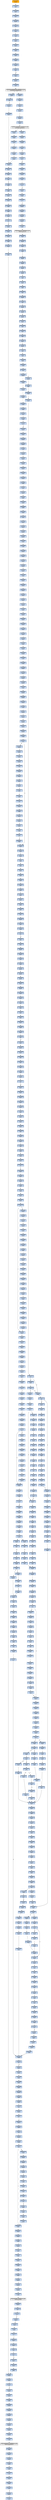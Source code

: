 strict digraph G {
	graph [bgcolor=transparent,
		name=G
	];
	node [color=lightsteelblue,
		fillcolor=lightsteelblue,
		shape=rectangle,
		style=filled
	];
	"0x004266e3"	[label="0x004266e3
movl"];
	"0x004266ea"	[label="0x004266ea
pushl"];
	"0x004266e3" -> "0x004266ea"	[color="#000000"];
	"0x004269d9"	[label="0x004269d9
orl"];
	"0x004269db"	[label="0x004269db
movl"];
	"0x004269d9" -> "0x004269db"	[color="#000000"];
	"0x00426eab"	[label="0x00426eab
movb"];
	"0x00426ead"	[label="0x00426ead
incl"];
	"0x00426eab" -> "0x00426ead"	[color="#000000"];
	"0x00426ebc"	[label="0x00426ebc
andl"];
	"0x00426ec1"	[label="0x00426ec1
addl"];
	"0x00426ebc" -> "0x00426ec1"	[color="#000000"];
	"0x004267c2"	[label="0x004267c2
movl"];
	"0x004267c4"	[label="0x004267c4
movl"];
	"0x004267c2" -> "0x004267c4"	[color="#000000"];
	"0x00426831"	[label="0x00426831
ret"];
	"0x00426af1"	[label="0x00426af1
movl"];
	"0x00426831" -> "0x00426af1"	[color="#000000"];
	"0x004268c4"	[label="0x004268c4
movl"];
	"0x004268c7"	[label="0x004268c7
addl"];
	"0x004268c4" -> "0x004268c7"	[color="#000000"];
	"0x00426986"	[label="0x00426986
xorl"];
	"0x00426988"	[label="0x00426988
movb"];
	"0x00426986" -> "0x00426988"	[color="#000000"];
	"0x004268b7"	[label="0x004268b7
ja"];
	"0x004268bd"	[label="0x004268bd
movl"];
	"0x004268b7" -> "0x004268bd"	[color="#000000",
		label=F];
	"0x00426e46"	[label="0x00426e46
movl"];
	"0x00426e49"	[label="0x00426e49
movl"];
	"0x00426e46" -> "0x00426e49"	[color="#000000"];
	"0x00426f55"	[label="0x00426f55
jb"];
	"0x00426f57"	[label="0x00426f57
movl"];
	"0x00426f55" -> "0x00426f57"	[color="#000000",
		label=F];
	"0x00426918"	[label="0x00426918
repz"];
	"0x0042691a"	[label="0x0042691a
movl"];
	"0x00426918" -> "0x0042691a"	[color="#000000"];
	GETMODULEHANDLEA_KERNEL32_DLL	[color=lightgrey,
		fillcolor=lightgrey,
		label="GETMODULEHANDLEA_KERNEL32_DLL
GETMODULEHANDLEA"];
	"0x00426287"	[label="0x00426287
testl"];
	GETMODULEHANDLEA_KERNEL32_DLL -> "0x00426287"	[color="#000000"];
	"0x00426042"	[label="0x00426042
movl"];
	GETMODULEHANDLEA_KERNEL32_DLL -> "0x00426042"	[color="#000000"];
	"0x00426e95"	[label="0x00426e95
addl"];
	"0x00426e97"	[label="0x00426e97
leal"];
	"0x00426e95" -> "0x00426e97"	[color="#000000"];
	"0x00426155"	[label="0x00426155
jmp"];
	"0x0042615f"	[label="0x0042615f
movl"];
	"0x00426155" -> "0x0042615f"	[color="#000000"];
	"0x00426b76"	[label="0x00426b76
call"];
	"0x004267a4"	[label="0x004267a4
pushl"];
	"0x00426b76" -> "0x004267a4"	[color="#000000"];
	"0x004267db"	[label="0x004267db
movl"];
	"0x004267de"	[label="0x004267de
movl"];
	"0x004267db" -> "0x004267de"	[color="#000000"];
	"0x00426e5f"	[label="0x00426e5f
movl"];
	"0x00426e62"	[label="0x00426e62
movl"];
	"0x00426e5f" -> "0x00426e62"	[color="#000000"];
	"0x00426cbb"	[label="0x00426cbb
cmpb"];
	"0x00426cc3"	[label="0x00426cc3
jne"];
	"0x00426cbb" -> "0x00426cc3"	[color="#000000"];
	"0x00426f47"	[label="0x00426f47
movl"];
	"0x00426f49"	[label="0x00426f49
subl"];
	"0x00426f47" -> "0x00426f49"	[color="#000000"];
	"0x004268c1"	[label="0x004268c1
movl"];
	"0x004268c1" -> "0x004268c4"	[color="#000000"];
	VIRTUALPROTECT_KERNEL32_DLL	[color=lightgrey,
		fillcolor=lightgrey,
		label="VIRTUALPROTECT_KERNEL32_DLL
VIRTUALPROTECT"];
	"0x004263ff"	[label="0x004263ff
popl"];
	VIRTUALPROTECT_KERNEL32_DLL -> "0x004263ff"	[color="#000000"];
	"0x00426ce5"	[label="0x00426ce5
popl"];
	"0x00426ce6"	[label="0x00426ce6
popl"];
	"0x00426ce5" -> "0x00426ce6"	[color="#000000"];
	"0x004269fb"	[label="0x004269fb
shrl"];
	"0x004269fd"	[label="0x004269fd
movl"];
	"0x004269fb" -> "0x004269fd"	[color="#000000"];
	"0x00426862"	[label="0x00426862
jbe"];
	"0x00426864"	[label="0x00426864
xorl"];
	"0x00426862" -> "0x00426864"	[color="#000000",
		label=F];
	"0x0042600b"	[label="0x0042600b
incl"];
	"0x0042600c"	[label="0x0042600c
pushl"];
	"0x0042600b" -> "0x0042600c"	[color="#000000"];
	"0x00426014"	[label="0x00426014
popl"];
	"0x00426015"	[label="0x00426015
movl"];
	"0x00426014" -> "0x00426015"	[color="#000000"];
	"0x004262ee"	[label="0x004262ee
testl"];
	"0x004262f0"	[label="0x004262f0
popl"];
	"0x004262ee" -> "0x004262f0"	[color="#000000"];
	"0x00426e5a"	[label="0x00426e5a
movl"];
	"0x00426e5c"	[label="0x00426e5c
cmpl"];
	"0x00426e5a" -> "0x00426e5c"	[color="#000000"];
	"0x00426994"	[label="0x00426994
movl"];
	"0x00426996"	[label="0x00426996
movl"];
	"0x00426994" -> "0x00426996"	[color="#000000"];
	"0x00426416"	[label="0x00426416
jne"];
	"0x00426420"	[label="0x00426420
pushl"];
	"0x00426416" -> "0x00426420"	[color="#000000",
		label=T];
	"0x004261c0"	[label="0x004261c0
movl"];
	"0x004261c6"	[label="0x004261c6
subl"];
	"0x004261c0" -> "0x004261c6"	[color="#000000"];
	"0x00426ba8"	[label="0x00426ba8
leal"];
	"0x00426bac"	[label="0x00426bac
pushl"];
	"0x00426ba8" -> "0x00426bac"	[color="#000000"];
	"0x004267eb"	[label="0x004267eb
movl"];
	"0x004267ee"	[label="0x004267ee
movl"];
	"0x004267eb" -> "0x004267ee"	[color="#000000"];
	"0x00426a38"	[label="0x00426a38
cmpl"];
	"0x00426a3b"	[label="0x00426a3b
jae"];
	"0x00426a38" -> "0x00426a3b"	[color="#000000"];
	"0x004266dc"	[label="0x004266dc
movl"];
	"0x004266dc" -> "0x004266e3"	[color="#000000"];
	"0x004267e0"	[label="0x004267e0
movl"];
	"0x004267de" -> "0x004267e0"	[color="#000000"];
	VIRTUALFREE_KERNEL32_DLL	[color=lightgrey,
		fillcolor=lightgrey,
		label="VIRTUALFREE_KERNEL32_DLL
VIRTUALFREE"];
	"0x004261a8"	[label="0x004261a8
movl"];
	VIRTUALFREE_KERNEL32_DLL -> "0x004261a8"	[color="#000000"];
	"0x00426ee4"	[label="0x00426ee4
movl"];
	"0x00426ee9"	[label="0x00426ee9
movl"];
	"0x00426ee4" -> "0x00426ee9"	[color="#000000"];
	"0x004269c3"	[label="0x004269c3
movb"];
	"0x004269c7"	[label="0x004269c7
movl"];
	"0x004269c3" -> "0x004269c7"	[color="#000000"];
	"0x00426251"	[label="0x00426251
je"];
	"0x00426264"	[label="0x00426264
movl"];
	"0x00426251" -> "0x00426264"	[color="#000000",
		label=T];
	"0x00426ab0"	[label="0x00426ab0
cmpl"];
	"0x00426ab3"	[label="0x00426ab3
jb"];
	"0x00426ab0" -> "0x00426ab3"	[color="#000000"];
	"0x00426d32"	[label="0x00426d32
jae"];
	"0x00426d34"	[label="0x00426d34
movl"];
	"0x00426d32" -> "0x00426d34"	[color="#000000",
		label=F];
	"0x00426179"	[label="0x00426179
repz"];
	"0x0042617b"	[label="0x0042617b
popl"];
	"0x00426179" -> "0x0042617b"	[color="#000000"];
	"0x00426ed9"	[label="0x00426ed9
movl"];
	"0x00426ede"	[label="0x00426ede
subl"];
	"0x00426ed9" -> "0x00426ede"	[color="#000000"];
	"0x00426879"	[label="0x00426879
movl"];
	"0x0042687e"	[label="0x0042687e
movl"];
	"0x00426879" -> "0x0042687e"	[color="#000000"];
	"0x0042636e"	[label="0x0042636e
jmp"];
	"0x004262a2"	[label="0x004262a2
movl"];
	"0x0042636e" -> "0x004262a2"	[color="#000000"];
	"0x004268cf"	[label="0x004268cf
movl"];
	"0x004268d3"	[label="0x004268d3
jl"];
	"0x004268cf" -> "0x004268d3"	[color="#000000"];
	"0x0042689e"	[label="0x0042689e
leal"];
	"0x004268a1"	[label="0x004268a1
movl"];
	"0x0042689e" -> "0x004268a1"	[color="#000000"];
	"0x004261ba"	[label="0x004261ba
movl"];
	"0x004261ba" -> "0x004261c0"	[color="#000000"];
	"0x00426cf8"	[label="0x00426cf8
popl"];
	"0x00426cf9"	[label="0x00426cf9
subl"];
	"0x00426cf8" -> "0x00426cf9"	[color="#000000"];
	"0x00426189"	[label="0x00426189
call"];
	"0x00426189" -> VIRTUALFREE_KERNEL32_DLL	[color="#000000"];
	"0x00426ccd"	[label="0x00426ccd
movb"];
	"0x00426cd4"	[label="0x00426cd4
movl"];
	"0x00426ccd" -> "0x00426cd4"	[color="#000000"];
	"0x004261c8"	[label="0x004261c8
je"];
	"0x00426243"	[label="0x00426243
movl"];
	"0x004261c8" -> "0x00426243"	[color="#000000",
		label=T];
	"0x00426f86"	[label="0x00426f86
addl"];
	"0x00426f89"	[label="0x00426f89
ret"];
	"0x00426f86" -> "0x00426f89"	[color="#000000"];
	"0x00426929"	[label="0x00426929
incl"];
	"0x0042692a"	[label="0x0042692a
decl"];
	"0x00426929" -> "0x0042692a"	[color="#000000"];
	"0x004267e5"	[label="0x004267e5
jae"];
	"0x004267e7"	[label="0x004267e7
popl"];
	"0x004267e5" -> "0x004267e7"	[color="#000000",
		label=F];
	"0x00426b5a"	[label="0x00426b5a
call"];
	"0x00426b63"	[label="0x00426b63
subl"];
	"0x00426b5a" -> "0x00426b63"	[color="#000000"];
	"0x004267fb"	[label="0x004267fb
subl"];
	"0x004267fd"	[label="0x004267fd
andl"];
	"0x004267fb" -> "0x004267fd"	[color="#000000"];
	"0x00426960"	[label="0x00426960
xorl"];
	"0x00426962"	[label="0x00426962
testl"];
	"0x00426960" -> "0x00426962"	[color="#000000"];
	"0x0042682c"	[label="0x0042682c
addl"];
	"0x0042682c" -> "0x00426831"	[color="#000000"];
	"0x004267a8"	[label="0x004267a8
movl"];
	"0x004267ad"	[label="0x004267ad
pushl"];
	"0x004267a8" -> "0x004267ad"	[color="#000000"];
	"0x0042605f"	[label="0x0042605f
leal"];
	"0x00426062"	[label="0x00426062
jmp"];
	"0x0042605f" -> "0x00426062"	[color="#000000"];
	"0x00426e4c"	[label="0x00426e4c
movl"];
	"0x00426e50"	[label="0x00426e50
andl"];
	"0x00426e4c" -> "0x00426e50"	[color="#000000"];
	"0x00426e6a"	[label="0x00426e6a
movl"];
	"0x00426e6d"	[label="0x00426e6d
movl"];
	"0x00426e6a" -> "0x00426e6d"	[color="#000000"];
	"0x004268e9"	[label="0x004268e9
movl"];
	"0x004268eb"	[label="0x004268eb
andl"];
	"0x004268e9" -> "0x004268eb"	[color="#000000"];
	"0x00426d3a"	[label="0x00426d3a
incl"];
	"0x00426d3b"	[label="0x00426d3b
incl"];
	"0x00426d3a" -> "0x00426d3b"	[color="#000000"];
	"0x00426029"	[label="0x00426029
movl"];
	"0x0042602f"	[label="0x0042602f
jne"];
	"0x00426029" -> "0x0042602f"	[color="#000000"];
	"0x00426d36"	[label="0x00426d36
movb"];
	"0x00426d34" -> "0x00426d36"	[color="#000000"];
	"0x004262bb"	[label="0x004262bb
movl"];
	"0x004262be"	[label="0x004262be
addl"];
	"0x004262bb" -> "0x004262be"	[color="#000000"];
	"0x00426f61"	[label="0x00426f61
movl"];
	"0x00426f63"	[label="0x00426f63
jmp"];
	"0x00426f61" -> "0x00426f63"	[color="#000000"];
	"0x004267e3"	[label="0x004267e3
cmpl"];
	"0x004267e0" -> "0x004267e3"	[color="#000000"];
	"0x00426169"	[label="0x00426169
movl"];
	"0x0042616f"	[label="0x0042616f
sarl"];
	"0x00426169" -> "0x0042616f"	[color="#000000"];
	"0x00426f43"	[label="0x00426f43
movl"];
	"0x00426f45"	[label="0x00426f45
jae"];
	"0x00426f43" -> "0x00426f45"	[color="#000000"];
	"0x004269c0"	[label="0x004269c0
movb"];
	"0x004269c2"	[label="0x004269c2
incl"];
	"0x004269c0" -> "0x004269c2"	[color="#000000"];
	"0x00426172"	[label="0x00426172
repz"];
	"0x00426174"	[label="0x00426174
movl"];
	"0x00426172" -> "0x00426174"	[color="#000000"];
	"0x0042688c"	[label="0x0042688c
xorl"];
	"0x0042688e"	[label="0x0042688e
movl"];
	"0x0042688c" -> "0x0042688e"	[color="#000000"];
	"0x0042617c"	[label="0x0042617c
pushl"];
	"0x00426181"	[label="0x00426181
pushl"];
	"0x0042617c" -> "0x00426181"	[color="#000000"];
	"0x00426378"	[label="0x00426378
movl"];
	"0x0042637b"	[label="0x0042637b
addl"];
	"0x00426378" -> "0x0042637b"	[color="#000000"];
	"0x00426056"	[label="0x00426056
movb"];
	"0x00426058"	[label="0x00426058
scasb"];
	"0x00426056" -> "0x00426058"	[color="#000000"];
	"0x00426ce3"	[label="0x00426ce3
repz"];
	"0x00426ce3" -> "0x00426ce5"	[color="#000000"];
	"0x004268a9"	[label="0x004268a9
shll"];
	"0x004268ab"	[label="0x004268ab
addl"];
	"0x004268a9" -> "0x004268ab"	[color="#000000"];
	"0x004268ad"	[label="0x004268ad
cmpl"];
	"0x004268b3"	[label="0x004268b3
movl"];
	"0x004268ad" -> "0x004268b3"	[color="#000000"];
	"0x00426ee0"	[label="0x00426ee0
addl"];
	"0x00426ee2"	[label="0x00426ee2
shrl"];
	"0x00426ee0" -> "0x00426ee2"	[color="#000000"];
	"0x00426885"	[label="0x00426885
movl"];
	"0x00426888"	[label="0x00426888
movl"];
	"0x00426885" -> "0x00426888"	[color="#000000"];
	"0x00426939"	[label="0x00426939
movl"];
	"0x0042693d"	[label="0x0042693d
jge"];
	"0x00426939" -> "0x0042693d"	[color="#000000"];
	"0x00426a87"	[label="0x00426a87
movl"];
	"0x00426a89"	[label="0x00426a89
xorl"];
	"0x00426a87" -> "0x00426a89"	[color="#000000"];
	"0x0042617b" -> "0x0042617c"	[color="#000000"];
	"0x00426807"	[label="0x00426807
movl"];
	"0x0042680a"	[label="0x0042680a
popl"];
	"0x00426807" -> "0x0042680a"	[color="#000000"];
	"0x00426ac2"	[label="0x00426ac2
call"];
	"0x0042680f"	[label="0x0042680f
movl"];
	"0x00426ac2" -> "0x0042680f"	[color="#000000"];
	"0x004269de"	[label="0x004269de
addl"];
	"0x004269e1"	[label="0x004269e1
movl"];
	"0x004269de" -> "0x004269e1"	[color="#000000"];
	"0x004260e2"	[label="0x004260e2
movl"];
	"0x004260e8"	[label="0x004260e8
pushl"];
	"0x004260e2" -> "0x004260e8"	[color="#000000"];
	"0x00426a3d"	[label="0x00426a3d
movl"];
	"0x00426a42"	[label="0x00426a42
jmp"];
	"0x00426a3d" -> "0x00426a42"	[color="#000000"];
	"0x004268fa"	[label="0x004268fa
movl"];
	"0x004268fe"	[label="0x004268fe
movl"];
	"0x004268fa" -> "0x004268fe"	[color="#000000"];
	"0x00426ec4"	[label="0x00426ec4
orl"];
	"0x00426ec1" -> "0x00426ec4"	[color="#000000"];
	"0x00426804"	[label="0x00426804
addl"];
	"0x00426806"	[label="0x00426806
popl"];
	"0x00426804" -> "0x00426806"	[color="#000000"];
	"0x004269cc"	[label="0x004269cc
movl"];
	"0x004269d0"	[label="0x004269d0
shll"];
	"0x004269cc" -> "0x004269d0"	[color="#000000"];
	"0x00426877"	[label="0x00426877
jb"];
	"0x00426877" -> "0x00426879"	[color="#000000",
		label=F];
	"0x004268b3" -> "0x004268b7"	[color="#000000"];
	"0x00426875"	[label="0x00426875
movl"];
	"0x00426875" -> "0x00426877"	[color="#000000"];
	"0x00426b74"	[label="0x00426b74
movl"];
	"0x00426b74" -> "0x00426b76"	[color="#000000"];
	"0x00426851"	[label="0x00426851
xorl"];
	"0x00426853"	[label="0x00426853
repz"];
	"0x00426851" -> "0x00426853"	[color="#000000"];
	"0x004260fc"	[label="0x004260fc
call"];
	"0x004266c8"	[label="0x004266c8
movl"];
	"0x004260fc" -> "0x004266c8"	[color="#000000"];
	"0x00426400"	[label="0x00426400
movl"];
	"0x00426405"	[label="0x00426405
pushl"];
	"0x00426400" -> "0x00426405"	[color="#000000"];
	"0x00426f3d"	[label="0x00426f3d
incl"];
	"0x00426f3e"	[label="0x00426f3e
leal"];
	"0x00426f3d" -> "0x00426f3e"	[color="#000000"];
	"0x004269e9"	[label="0x004269e9
cmpl"];
	"0x004269ec"	[label="0x004269ec
jae"];
	"0x004269e9" -> "0x004269ec"	[color="#000000"];
	"0x00426e67"	[label="0x00426e67
movl"];
	"0x00426e67" -> "0x00426e6a"	[color="#000000"];
	"0x00426f41"	[label="0x00426f41
cmpl"];
	"0x00426f41" -> "0x00426f43"	[color="#000000"];
	"0x004268f4"	[label="0x004268f4
movb"];
	"0x004268f6"	[label="0x004268f6
movl"];
	"0x004268f4" -> "0x004268f6"	[color="#000000"];
	"0x004266ec"	[label="0x004266ec
leal"];
	"0x004266f0"	[label="0x004266f0
call"];
	"0x004266ec" -> "0x004266f0"	[color="#000000"];
	"0x00426943"	[label="0x00426943
cmpl"];
	"0x00426949"	[label="0x00426949
je"];
	"0x00426943" -> "0x00426949"	[color="#000000"];
	"0x0042605b"	[label="0x0042605b
cmpb"];
	"0x0042605d"	[label="0x0042605d
jne"];
	"0x0042605b" -> "0x0042605d"	[color="#000000"];
	"0x00426269"	[label="0x00426269
movl"];
	"0x0042626f"	[label="0x0042626f
addl"];
	"0x00426269" -> "0x0042626f"	[color="#000000"];
	"0x00426a6f"	[label="0x00426a6f
shrl"];
	"0x00426a71"	[label="0x00426a71
movl"];
	"0x00426a6f" -> "0x00426a71"	[color="#000000"];
	"0x00426e31"	[label="0x00426e31
cmpl"];
	"0x00426e34"	[label="0x00426e34
jb"];
	"0x00426e31" -> "0x00426e34"	[color="#000000"];
	"0x00426af7"	[label="0x00426af7
popl"];
	"0x00426af1" -> "0x00426af7"	[color="#000000"];
	"0x0042683c"	[label="0x0042683c
pushl"];
	"0x0042683d"	[label="0x0042683d
movl"];
	"0x0042683c" -> "0x0042683d"	[color="#000000"];
	"0x004260a1"	[label="0x004260a1
leal"];
	"0x004260a7"	[label="0x004260a7
cmpl"];
	"0x004260a1" -> "0x004260a7"	[color="#000000"];
	"0x00426b32"	[label="0x00426b32
movl"];
	"0x00426b37"	[label="0x00426b37
movl"];
	"0x00426b32" -> "0x00426b37"	[color="#000000"];
	"0x00426e9a"	[label="0x00426e9a
jmp"];
	"0x00426e97" -> "0x00426e9a"	[color="#000000"];
	"0x00426121"	[label="0x00426121
je"];
	"0x00426151"	[label="0x00426151
popl"];
	"0x00426121" -> "0x00426151"	[color="#000000",
		label=T];
	"0x00426095"	[label="0x00426095
je"];
	"0x00426095" -> "0x004260a1"	[color="#000000",
		label=T];
	"0x00426b24"	[label="0x00426b24
movl"];
	"0x00426b2a"	[label="0x00426b2a
movl"];
	"0x00426b24" -> "0x00426b2a"	[color="#000000"];
	"0x0042696d"	[label="0x0042696d
movb"];
	"0x00426970"	[label="0x00426970
testb"];
	"0x0042696d" -> "0x00426970"	[color="#000000"];
	"0x00426f05"	[label="0x00426f05
je"];
	"0x00426f37"	[label="0x00426f37
movl"];
	"0x00426f05" -> "0x00426f37"	[color="#000000",
		label=T];
	"0x00426f07"	[label="0x00426f07
movl"];
	"0x00426f05" -> "0x00426f07"	[color="#000000",
		label=F];
	"0x00426a2a"	[label="0x00426a2a
jmp"];
	"0x00426a58"	[label="0x00426a58
movl"];
	"0x00426a2a" -> "0x00426a58"	[color="#000000"];
	"0x00426b4f"	[label="0x00426b4f
movl"];
	"0x00426b55"	[label="0x00426b55
repz"];
	"0x00426b4f" -> "0x00426b55"	[color="#000000"];
	"0x00426ec8"	[label="0x00426ec8
cmpl"];
	"0x00426ecb"	[label="0x00426ecb
movl"];
	"0x00426ec8" -> "0x00426ecb"	[color="#000000"];
	"0x0042604d"	[label="0x0042604d
pushl"];
	"0x0042604e"	[label="0x0042604e
pushl"];
	"0x0042604d" -> "0x0042604e"	[color="#000000"];
	"0x00426cc5"	[label="0x00426cc5
incl"];
	"0x00426cc6"	[label="0x00426cc6
cmpl"];
	"0x00426cc5" -> "0x00426cc6"	[color="#000000"];
	"0x0042685c"	[label="0x0042685c
cmpl"];
	"0x0042685e"	[label="0x0042685e
movl"];
	"0x0042685c" -> "0x0042685e"	[color="#000000"];
	"0x0042684b"	[label="0x0042684b
xorl"];
	"0x0042684d"	[label="0x0042684d
leal"];
	"0x0042684b" -> "0x0042684d"	[color="#000000"];
	"0x004268dc"	[label="0x004268dc
movl"];
	"0x004268e0"	[label="0x004268e0
movl"];
	"0x004268dc" -> "0x004268e0"	[color="#000000"];
	"0x004268a5"	[label="0x004268a5
movl"];
	"0x004268a5" -> "0x004268a9"	[color="#000000"];
	"0x0042637e"	[label="0x0042637e
movl"];
	"0x0042637b" -> "0x0042637e"	[color="#000000"];
	"0x004262b3"	[label="0x004262b3
addl"];
	"0x004262b9"	[label="0x004262b9
movl"];
	"0x004262b3" -> "0x004262b9"	[color="#000000"];
	"0x00426154"	[label="0x00426154
popl"];
	"0x00426154" -> "0x00426155"	[color="#000000"];
	"0x00426882"	[label="0x00426882
movl"];
	"0x00426882" -> "0x00426885"	[color="#000000"];
	"0x00426ba2"	[label="0x00426ba2
leal"];
	"0x00426ba2" -> "0x00426ba8"	[color="#000000"];
	"0x00426840"	[label="0x00426840
movl"];
	"0x00426845"	[label="0x00426845
movl"];
	"0x00426840" -> "0x00426845"	[color="#000000"];
	"0x00426b12"	[label="0x00426b12
movl"];
	"0x00426b14"	[label="0x00426b14
movl"];
	"0x00426b12" -> "0x00426b14"	[color="#000000"];
	"0x004269d3"	[label="0x004269d3
andl"];
	"0x004269d3" -> "0x004269d9"	[color="#000000"];
	"0x00426a6c"	[label="0x00426a6c
subl"];
	"0x00426a6e"	[label="0x00426a6e
popl"];
	"0x00426a6c" -> "0x00426a6e"	[color="#000000"];
	"0x00426964"	[label="0x00426964
jbe"];
	"0x00426966"	[label="0x00426966
movl"];
	"0x00426964" -> "0x00426966"	[color="#000000",
		label=F];
	"0x00426a14"	[label="0x00426a14
xorl"];
	"0x00426a16"	[label="0x00426a16
movb"];
	"0x00426a14" -> "0x00426a16"	[color="#000000"];
	"0x00426974"	[label="0x00426974
movl"];
	"0x0042697a"	[label="0x0042697a
andl"];
	"0x00426974" -> "0x0042697a"	[color="#000000"];
	"0x004268e6"	[label="0x004268e6
shrl"];
	"0x004268e6" -> "0x004268e9"	[color="#000000"];
	"0x00426ea2"	[label="0x00426ea2
movl"];
	"0x00426ea5"	[label="0x00426ea5
movl"];
	"0x00426ea2" -> "0x00426ea5"	[color="#000000"];
	"0x00426eee"	[label="0x00426eee
andl"];
	"0x00426ef3"	[label="0x00426ef3
shrl"];
	"0x00426eee" -> "0x00426ef3"	[color="#000000"];
	"0x00426a75"	[label="0x00426a75
addl"];
	"0x00426a77"	[label="0x00426a77
movl"];
	"0x00426a75" -> "0x00426a77"	[color="#000000"];
	"0x004267ae"	[label="0x004267ae
cmpl"];
	"0x004267b1"	[label="0x004267b1
jb"];
	"0x004267ae" -> "0x004267b1"	[color="#000000"];
	"0x004269be"	[label="0x004269be
movl"];
	"0x004269be" -> "0x004269c0"	[color="#000000"];
	"0x004268a1" -> "0x004268a5"	[color="#000000"];
	"0x0042600a"	[label="0x0042600a
popl"];
	"0x0042600a" -> "0x0042600b"	[color="#000000"];
	"0x00426a9b"	[label="0x00426a9b
movb"];
	"0x00426aa2"	[label="0x00426aa2
popl"];
	"0x00426a9b" -> "0x00426aa2"	[color="#000000"];
	"0x004266cc"	[label="0x004266cc
subl"];
	"0x004266d2"	[label="0x004266d2
leal"];
	"0x004266cc" -> "0x004266d2"	[color="#000000"];
	"0x00426f0d"	[label="0x00426f0d
movl"];
	"0x00426f14"	[label="0x00426f14
jmp"];
	"0x00426f0d" -> "0x00426f14"	[color="#000000"];
	"0x00426b43"	[label="0x00426b43
movl"];
	"0x00426b49"	[label="0x00426b49
movl"];
	"0x00426b43" -> "0x00426b49"	[color="#000000"];
	"0x00426384"	[label="0x00426384
jmp"];
	"0x00426271"	[label="0x00426271
movl"];
	"0x00426384" -> "0x00426271"	[color="#000000"];
	"0x0042605d" -> "0x0042605f"	[color="#000000",
		label=F];
	"0x004268f2"	[label="0x004268f2
addl"];
	"0x004268f2" -> "0x004268f4"	[color="#000000"];
	"0x00426cf2"	[label="0x00426cf2
call"];
	"0x00426cf2" -> "0x00426cf8"	[color="#000000"];
	"0x004269d0" -> "0x004269d3"	[color="#000000"];
	"0x00426a1d"	[label="0x00426a1d
cmpl"];
	"0x00426a20"	[label="0x00426a20
jae"];
	"0x00426a1d" -> "0x00426a20"	[color="#000000"];
	"0x0042639a"	[label="0x0042639a
pushl"];
	"0x0042639d"	[label="0x0042639d
pushl"];
	"0x0042639a" -> "0x0042639d"	[color="#000000"];
	"0x004269b2"	[label="0x004269b2
pushl"];
	"0x004269b3"	[label="0x004269b3
movl"];
	"0x004269b2" -> "0x004269b3"	[color="#000000"];
	"0x004269a3"	[label="0x004269a3
popl"];
	"0x004269a4"	[label="0x004269a4
movb"];
	"0x004269a3" -> "0x004269a4"	[color="#000000"];
	"0x00426b0d"	[label="0x00426b0d
movl"];
	"0x00426b0f"	[label="0x00426b0f
leal"];
	"0x00426b0d" -> "0x00426b0f"	[color="#000000"];
	"0x004260fb"	[label="0x004260fb
pushl"];
	"0x004260fb" -> "0x004260fc"	[color="#000000"];
	"0x00426b0f" -> "0x00426b12"	[color="#000000"];
	"0x00426289"	[label="0x00426289
jne"];
	"0x00426287" -> "0x00426289"	[color="#000000"];
	"0x0042689a"	[label="0x0042689a
movl"];
	"0x0042689a" -> "0x0042689e"	[color="#000000"];
	"0x00426935"	[label="0x00426935
movl"];
	"0x00426935" -> "0x00426939"	[color="#000000"];
	"0x00426b1e"	[label="0x00426b1e
movl"];
	"0x00426b1e" -> "0x00426b24"	[color="#000000"];
	"0x00426f39"	[label="0x00426f39
movl"];
	"0x00426f39" -> "0x00426f3d"	[color="#000000"];
	"0x00426b59"	[label="0x00426b59
stosb"];
	"0x00426b59" -> "0x00426b5a"	[color="#000000"];
	"0x004268f8"	[label="0x004268f8
movb"];
	"0x004268f8" -> "0x004268fa"	[color="#000000"];
	"0x004268d5"	[label="0x004268d5
movl"];
	"0x004268d8"	[label="0x004268d8
movl"];
	"0x004268d5" -> "0x004268d8"	[color="#000000"];
	"0x00426b6a"	[label="0x00426b6a
movl"];
	"0x00426b6c"	[label="0x00426b6c
pushl"];
	"0x00426b6a" -> "0x00426b6c"	[color="#000000"];
	"0x004269c9"	[label="0x004269c9
movl"];
	"0x004269c7" -> "0x004269c9"	[color="#000000"];
	"0x004260b7"	[label="0x004260b7
pushl"];
	"0x004260bc"	[label="0x004260bc
pushl"];
	"0x004260b7" -> "0x004260bc"	[color="#000000"];
	"0x00426e2e"	[label="0x00426e2e
leal"];
	"0x00426e2e" -> "0x00426e31"	[color="#000000"];
	"0x00426f3e" -> "0x00426f41"	[color="#000000"];
	"0x00426e5c" -> "0x00426e5f"	[color="#000000"];
	"0x004269e4"	[label="0x004269e4
movl"];
	"0x004269e1" -> "0x004269e4"	[color="#000000"];
	"0x00426e78"	[label="0x00426e78
movl"];
	"0x00426e7d"	[label="0x00426e7d
movl"];
	"0x00426e78" -> "0x00426e7d"	[color="#000000"];
	"0x00426ce7"	[label="0x00426ce7
popl"];
	"0x00426ce6" -> "0x00426ce7"	[color="#000000"];
	"0x004267e8"	[label="0x004267e8
movl"];
	"0x004267e7" -> "0x004267e8"	[color="#000000"];
	"0x00426f31"	[label="0x00426f31
movl"];
	"0x00426f31" -> "0x00426f37"	[color="#000000"];
	"0x0042698b"	[label="0x0042698b
movl"];
	"0x0042698f"	[label="0x0042698f
leal"];
	"0x0042698b" -> "0x0042698f"	[color="#000000"];
	"0x004267a7"	[label="0x004267a7
pushl"];
	"0x004267a7" -> "0x004267a8"	[color="#000000"];
	"0x004260f7"	[label="0x004260f7
pushl"];
	"0x004260fa"	[label="0x004260fa
pushl"];
	"0x004260f7" -> "0x004260fa"	[color="#000000"];
	"0x00426035"	[label="0x00426035
leal"];
	"0x0042602f" -> "0x00426035"	[color="#000000",
		label=F];
	"0x00426e1f"	[label="0x00426e1f
popl"];
	"0x00426e20"	[label="0x00426e20
testb"];
	"0x00426e1f" -> "0x00426e20"	[color="#000000"];
	"0x00426ca3"	[label="0x00426ca3
testb"];
	"0x00426ca5"	[label="0x00426ca5
jne"];
	"0x00426ca3" -> "0x00426ca5"	[color="#000000"];
	"0x00426a6e" -> "0x00426a6f"	[color="#000000"];
	"0x004262ac"	[label="0x004262ac
jne"];
	"0x004262b1"	[label="0x004262b1
addl"];
	"0x004262ac" -> "0x004262b1"	[color="#000000",
		label=T];
	"0x004269f4"	[label="0x004269f4
movl"];
	"0x004269f9"	[label="0x004269f9
subl"];
	"0x004269f4" -> "0x004269f9"	[color="#000000"];
	"0x00426bad"	[label="0x00426bad
movl"];
	"0x00426baf"	[label="0x00426baf
call"];
	"0x00426bad" -> "0x00426baf"	[color="#000000"];
	"0x004266eb"	[label="0x004266eb
pushl"];
	"0x004266ea" -> "0x004266eb"	[color="#000000"];
	"0x004267a5"	[label="0x004267a5
movl"];
	"0x004267a4" -> "0x004267a5"	[color="#000000"];
	"0x004261b0"	[label="0x004261b0
je"];
	"0x004261b0" -> "0x004261ba"	[color="#000000",
		label=T];
	"0x00426a5f"	[label="0x00426a5f
movl"];
	"0x00426a62"	[label="0x00426a62
movl"];
	"0x00426a5f" -> "0x00426a62"	[color="#000000"];
	"0x00426392"	[label="0x00426392
addl"];
	"0x00426394"	[label="0x00426394
pushl"];
	"0x00426392" -> "0x00426394"	[color="#000000"];
	"0x00426cff"	[label="0x00426cff
ret"];
	"0x00426cff" -> "0x00426a9b"	[color="#000000"];
	"0x00426e18"	[label="0x00426e18
movb"];
	"0x00426cff" -> "0x00426e18"	[color="#000000"];
	"0x00426b1b"	[label="0x00426b1b
movl"];
	"0x00426b14" -> "0x00426b1b"	[color="#000000"];
	"0x00426834"	[label="0x00426834
subl"];
	"0x0042683a"	[label="0x0042683a
pushl"];
	"0x00426834" -> "0x0042683a"	[color="#000000"];
	"0x00426a5a"	[label="0x00426a5a
movl"];
	"0x00426a5d"	[label="0x00426a5d
addl"];
	"0x00426a5a" -> "0x00426a5d"	[color="#000000"];
	"0x00426aa8"	[label="0x00426aa8
addl"];
	"0x00426aab"	[label="0x00426aab
shll"];
	"0x00426aa8" -> "0x00426aab"	[color="#000000"];
	"0x0042604a"	[label="0x0042604a
leal"];
	"0x0042604a" -> "0x0042604d"	[color="#000000"];
	"0x00426a96"	[label="0x00426a96
call"];
	"0x00426a96" -> "0x00426cf2"	[color="#000000"];
	"0x00426e76"	[label="0x00426e76
shrl"];
	"0x00426e76" -> "0x00426e78"	[color="#000000"];
	"0x004266c8" -> "0x004266cc"	[color="#000000"];
	"0x004269b8"	[label="0x004269b8
cmpl"];
	"0x004269bc"	[label="0x004269bc
jb"];
	"0x004269b8" -> "0x004269bc"	[color="#000000"];
	"0x0042640f"	[label="0x0042640f
movl"];
	"0x00426415"	[label="0x00426415
popa"];
	"0x0042640f" -> "0x00426415"	[color="#000000"];
	"0x00426f70"	[label="0x00426f70
cmpl"];
	"0x00426f63" -> "0x00426f70"	[color="#000000"];
	"0x00426f85"	[label="0x00426f85
popl"];
	"0x00426f85" -> "0x00426f86"	[color="#000000"];
	"0x0042683b"	[label="0x0042683b
pushl"];
	"0x0042683b" -> "0x0042683c"	[color="#000000"];
	"0x00426d42"	[label="0x00426d42
jmp"];
	"0x00426d42" -> "0x00426f70"	[color="#000000"];
	"0x004269bc" -> "0x004269be"	[color="#000000",
		label=F];
	"0x004269ee"	[label="0x004269ee
movl"];
	"0x004269bc" -> "0x004269ee"	[color="#000000",
		label=T];
	"0x00426153"	[label="0x00426153
popl"];
	"0x00426153" -> "0x00426154"	[color="#000000"];
	"0x00426f5b"	[label="0x00426f5b
addl"];
	"0x00426f57" -> "0x00426f5b"	[color="#000000"];
	"0x00426425"	[label="0x00426425
ret"];
	"0x00426420" -> "0x00426425"	[color="#000000"];
	"0x00426726"	[label="0x00426726
movl"];
	"0x00426729"	[label="0x00426729
addl"];
	"0x00426726" -> "0x00426729"	[color="#000000"];
	"0x004267f2"	[label="0x004267f2
subl"];
	"0x004267ee" -> "0x004267f2"	[color="#000000"];
	"0x00426b69"	[label="0x00426b69
pushl"];
	"0x00426b63" -> "0x00426b69"	[color="#000000"];
	"0x00426e3f"	[label="0x00426e3f
movb"];
	"0x00426e41"	[label="0x00426e41
incl"];
	"0x00426e3f" -> "0x00426e41"	[color="#000000"];
	"0x00426373"	[label="0x00426373
movl"];
	"0x00426375"	[label="0x00426375
movl"];
	"0x00426373" -> "0x00426375"	[color="#000000"];
	"0x00426292"	[label="0x00426292
movl"];
	"0x00426289" -> "0x00426292"	[color="#000000",
		label=T];
	"0x0042600d"	[label="0x0042600d
ret"];
	"0x0042600c" -> "0x0042600d"	[color="#000000"];
	"0x00426a65"	[label="0x00426a65
movl"];
	"0x00426a6a"	[label="0x00426a6a
subl"];
	"0x00426a65" -> "0x00426a6a"	[color="#000000"];
	"0x00426b57"	[label="0x00426b57
movl"];
	"0x00426b55" -> "0x00426b57"	[color="#000000"];
	"0x004263ff" -> "0x00426400"	[color="#000000"];
	"0x00426152"	[label="0x00426152
popl"];
	"0x00426151" -> "0x00426152"	[color="#000000"];
	"0x00426972"	[label="0x00426972
je"];
	"0x00426972" -> "0x00426974"	[color="#000000",
		label=F];
	"0x00426972" -> "0x00426996"	[color="#000000",
		label=T];
	"0x00426e72"	[label="0x00426e72
subl"];
	"0x00426e74"	[label="0x00426e74
addl"];
	"0x00426e72" -> "0x00426e74"	[color="#000000"];
	"0x00426cda"	[label="0x00426cda
leal"];
	"0x00426cde"	[label="0x00426cde
movl"];
	"0x00426cda" -> "0x00426cde"	[color="#000000"];
	"0x00426cf9" -> "0x00426cff"	[color="#000000"];
	"0x00426059"	[label="0x00426059
jne"];
	"0x00426059" -> "0x0042605b"	[color="#000000",
		label=F];
	"0x00426eec"	[label="0x00426eec
subl"];
	"0x00426eec" -> "0x00426eee"	[color="#000000"];
	"0x00426b98"	[label="0x00426b98
movb"];
	"0x00426b9c"	[label="0x00426b9c
incl"];
	"0x00426b98" -> "0x00426b9c"	[color="#000000"];
	"0x0042681d"	[label="0x0042681d
movl"];
	"0x00426823"	[label="0x00426823
leal"];
	"0x0042681d" -> "0x00426823"	[color="#000000"];
	"0x0042600e"	[label="0x0042600e
call"];
	"0x0042600e" -> "0x00426014"	[color="#000000"];
	"0x004269b0"	[label="0x004269b0
pushl"];
	"0x004269b1"	[label="0x004269b1
pushl"];
	"0x004269b0" -> "0x004269b1"	[color="#000000"];
	"0x0042671a"	[label="0x0042671a
jne"];
	"0x0042671a" -> "0x00426726"	[color="#000000",
		label=T];
	"0x00426ed3"	[label="0x00426ed3
movl"];
	"0x00426ed6"	[label="0x00426ed6
movl"];
	"0x00426ed3" -> "0x00426ed6"	[color="#000000"];
	"0x004267f4"	[label="0x004267f4
shrl"];
	"0x004267f6"	[label="0x004267f6
movl"];
	"0x004267f4" -> "0x004267f6"	[color="#000000"];
	"0x004266d6"	[label="0x004266d6
pushl"];
	"0x004266d2" -> "0x004266d6"	[color="#000000"];
	"0x004268d8" -> "0x004268dc"	[color="#000000"];
	"0x00426cb9"	[label="0x00426cb9
xorl"];
	"0x00426cb9" -> "0x00426cbb"	[color="#000000"];
	"0x00426b1b" -> "0x00426b1e"	[color="#000000"];
	"0x00426a00"	[label="0x00426a00
andl"];
	"0x004269fd" -> "0x00426a00"	[color="#000000"];
	"0x0042695a"	[label="0x0042695a
movl"];
	"0x0042695a" -> "0x00426960"	[color="#000000"];
	"0x00426058" -> "0x00426059"	[color="#000000"];
	"0x00426e36"	[label="0x00426e36
movl"];
	"0x00426e39"	[label="0x00426e39
movl"];
	"0x00426e36" -> "0x00426e39"	[color="#000000"];
	"0x00426eb5"	[label="0x00426eb5
movl"];
	"0x00426eb8"	[label="0x00426eb8
movl"];
	"0x00426eb5" -> "0x00426eb8"	[color="#000000"];
	"0x00426f51"	[label="0x00426f51
movl"];
	"0x00426f53"	[label="0x00426f53
cmpl"];
	"0x00426f51" -> "0x00426f53"	[color="#000000"];
	"0x00426ef7"	[label="0x00426ef7
cmpl"];
	"0x00426e9a" -> "0x00426ef7"	[color="#000000"];
	"0x00426e9c"	[label="0x00426e9c
cmpl"];
	"0x00426ea0"	[label="0x00426ea0
jb"];
	"0x00426e9c" -> "0x00426ea0"	[color="#000000"];
	"0x0042624f"	[label="0x0042624f
orl"];
	"0x0042624f" -> "0x00426251"	[color="#000000"];
	"0x00426e58"	[label="0x00426e58
orl"];
	"0x00426e58" -> "0x00426e5a"	[color="#000000"];
	"0x00426bc7"	[label="0x00426bc7
call"];
	"0x00426bc7" -> "0x004269b0"	[color="#000000"];
	"0x00426f53" -> "0x00426f55"	[color="#000000"];
	"0x004269c9" -> "0x004269cc"	[color="#000000"];
	"0x0042616f" -> "0x00426172"	[color="#000000"];
	"0x0042684d" -> "0x00426851"	[color="#000000"];
	"0x004262aa"	[label="0x004262aa
testl"];
	"0x004262aa" -> "0x004262ac"	[color="#000000"];
	"0x004266d7"	[label="0x004266d7
call"];
	"0x004266d6" -> "0x004266d7"	[color="#000000"];
	"0x004262c0"	[label="0x004262c0
addl"];
	"0x004262c6"	[label="0x004262c6
testl"];
	"0x004262c0" -> "0x004262c6"	[color="#000000"];
	"0x00426f1c"	[label="0x00426f1c
movl"];
	"0x00426f22"	[label="0x00426f22
leal"];
	"0x00426f1c" -> "0x00426f22"	[color="#000000"];
	"0x00426e6d" -> "0x00426e72"	[color="#000000"];
	"0x00426ce8"	[label="0x00426ce8
movb"];
	"0x00426cea"	[label="0x00426cea
popl"];
	"0x00426ce8" -> "0x00426cea"	[color="#000000"];
	"0x004269e6"	[label="0x004269e6
movl"];
	"0x004269e6" -> "0x004269e9"	[color="#000000"];
	"0x00426866"	[label="0x00426866
movb"];
	"0x00426864" -> "0x00426866"	[color="#000000"];
	"0x00426bc5"	[label="0x00426bc5
movl"];
	"0x00426bc5" -> "0x00426bc7"	[color="#000000"];
	"0x004260b2"	[label="0x004260b2
pushl"];
	"0x004260b2" -> "0x004260b7"	[color="#000000"];
	"0x00426e90"	[label="0x00426e90
call"];
	"0x00426e90" -> "0x004269b0"	[color="#000000"];
	"0x00426ef5"	[label="0x00426ef5
addl"];
	"0x00426ef5" -> "0x00426ef7"	[color="#000000"];
	"0x0042672f"	[label="0x0042672f
ret"];
	"0x00426101"	[label="0x00426101
movb"];
	"0x0042672f" -> "0x00426101"	[color="#000000"];
	"0x00426a8d"	[label="0x00426a8d
leal"];
	"0x00426a93"	[label="0x00426a93
movl"];
	"0x00426a8d" -> "0x00426a93"	[color="#000000"];
	"0x004267b9"	[label="0x004267b9
movl"];
	"0x004267bb"	[label="0x004267bb
movb"];
	"0x004267b9" -> "0x004267bb"	[color="#000000"];
	"0x00426718"	[label="0x00426718
testb"];
	"0x00426f89" -> "0x00426718"	[color="#000000"];
	"0x00426d3c"	[label="0x00426d3c
movl"];
	"0x00426d3e"	[label="0x00426d3e
movl"];
	"0x00426d3c" -> "0x00426d3e"	[color="#000000"];
	"0x00426103"	[label="0x00426103
cmpb"];
	"0x00426106"	[label="0x00426106
jne"];
	"0x00426103" -> "0x00426106"	[color="#000000"];
	"0x004268cc"	[label="0x004268cc
movl"];
	"0x004268cc" -> "0x004268cf"	[color="#000000"];
	"0x00426806" -> "0x00426807"	[color="#000000"];
	"0x00426e55"	[label="0x00426e55
addl"];
	"0x00426e55" -> "0x00426e58"	[color="#000000"];
	"0x00426117"	[label="0x00426117
movl"];
	"0x0042611d"	[label="0x0042611d
xorl"];
	"0x00426117" -> "0x0042611d"	[color="#000000"];
	"0x00426a58" -> "0x00426a5a"	[color="#000000"];
	"0x004268e0" -> "0x004268e6"	[color="#000000"];
	"0x00426048"	[label="0x00426048
movl"];
	"0x00426042" -> "0x00426048"	[color="#000000"];
	"0x00426375" -> "0x00426378"	[color="#000000"];
	"0x00426395"	[label="0x00426395
pushl"];
	"0x00426396"	[label="0x00426396
pushl"];
	"0x00426395" -> "0x00426396"	[color="#000000"];
	"0x00426a44"	[label="0x00426a44
cmpl"];
	"0x00426a47"	[label="0x00426a47
jae"];
	"0x00426a44" -> "0x00426a47"	[color="#000000"];
	"0x004267e3" -> "0x004267e5"	[color="#000000"];
	"0x0042603b"	[label="0x0042603b
pushl"];
	"0x0042603c"	[label="0x0042603c
call"];
	"0x0042603b" -> "0x0042603c"	[color="#000000"];
	"0x00426efc"	[label="0x00426efc
movl"];
	"0x00426f03"	[label="0x00426f03
testl"];
	"0x00426efc" -> "0x00426f03"	[color="#000000"];
	"0x00426108"	[label="0x00426108
incb"];
	"0x0042610e"	[label="0x0042610e
pushl"];
	"0x00426108" -> "0x0042610e"	[color="#000000"];
	"0x004267b3"	[label="0x004267b3
pushl"];
	"0x004267b4"	[label="0x004267b4
movl"];
	"0x004267b3" -> "0x004267b4"	[color="#000000"];
	"0x00426f83"	[label="0x00426f83
movb"];
	"0x00426f83" -> "0x00426f85"	[color="#000000"];
	"0x00426869"	[label="0x00426869
movl"];
	"0x00426866" -> "0x00426869"	[color="#000000"];
	"0x00426f6c"	[label="0x00426f6c
testb"];
	"0x00426f6e"	[label="0x00426f6e
je"];
	"0x00426f6c" -> "0x00426f6e"	[color="#000000"];
	"0x00426f25"	[label="0x00426f25
movl"];
	"0x00426f22" -> "0x00426f25"	[color="#000000"];
	"0x00426e2b"	[label="0x00426e2b
movl"];
	"0x00426e2b" -> "0x00426e2e"	[color="#000000"];
	"0x00426872"	[label="0x00426872
incl"];
	"0x00426873"	[label="0x00426873
cmpl"];
	"0x00426872" -> "0x00426873"	[color="#000000"];
	"0x0042639e"	[label="0x0042639e
call"];
	"0x0042639d" -> "0x0042639e"	[color="#000000"];
	"0x00426a49"	[label="0x00426a49
movl"];
	"0x00426a47" -> "0x00426a49"	[color="#000000",
		label=F];
	"0x00426e24"	[label="0x00426e24
je"];
	"0x00426e24" -> "0x00426e9c"	[color="#000000",
		label=T];
	"0x00426e26"	[label="0x00426e26
cmpl"];
	"0x00426e24" -> "0x00426e26"	[color="#000000",
		label=F];
	"0x00426e22"	[label="0x00426e22
movl"];
	"0x00426e20" -> "0x00426e22"	[color="#000000"];
	"0x00426af8"	[label="0x00426af8
popl"];
	"0x00426af7" -> "0x00426af8"	[color="#000000"];
	"0x004267d9"	[label="0x004267d9
addl"];
	"0x004267d9" -> "0x004267db"	[color="#000000"];
	"0x00426ea8"	[label="0x00426ea8
shll"];
	"0x00426ea5" -> "0x00426ea8"	[color="#000000"];
	"0x00426276"	[label="0x00426276
je"];
	"0x00426389"	[label="0x00426389
movl"];
	"0x00426276" -> "0x00426389"	[color="#000000",
		label=T];
	"0x00426a11"	[label="0x00426a11
shrl"];
	"0x00426a11" -> "0x00426a14"	[color="#000000"];
	"0x00426b57" -> "0x00426b59"	[color="#000000"];
	"0x0042640d"	[label="0x0042640d
orl"];
	"0x0042640d" -> "0x0042640f"	[color="#000000"];
	"0x00426a05"	[label="0x00426a05
cmpl"];
	"0x00426a00" -> "0x00426a05"	[color="#000000"];
	"0x00426e34" -> "0x00426e67"	[color="#000000",
		label=T];
	"0x00426e34" -> "0x00426e36"	[color="#000000",
		label=F];
	"0x00426a0f"	[label="0x00426a0f
movl"];
	"0x00426a0f" -> "0x00426a11"	[color="#000000"];
	"0x004260e9"	[label="0x004260e9
movl"];
	"0x004260e8" -> "0x004260e9"	[color="#000000"];
	"0x00426bc3"	[label="0x00426bc3
xorl"];
	"0x00426bc3" -> "0x00426bc5"	[color="#000000"];
	"0x00426a84"	[label="0x00426a84
pushl"];
	"0x00426a85"	[label="0x00426a85
pushl"];
	"0x00426a84" -> "0x00426a85"	[color="#000000"];
	"0x00426f5d"	[label="0x00426f5d
movl"];
	"0x00426f5d" -> "0x00426f61"	[color="#000000"];
	"0x00426926"	[label="0x00426926
addl"];
	"0x00426926" -> "0x00426929"	[color="#000000"];
	"0x00426af9"	[label="0x00426af9
addl"];
	"0x00426afe"	[label="0x00426afe
popl"];
	"0x00426af9" -> "0x00426afe"	[color="#000000"];
	"0x00426365"	[label="0x00426365
movl"];
	"0x00426367"	[label="0x00426367
addl"];
	"0x00426365" -> "0x00426367"	[color="#000000"];
	"0x00426813"	[label="0x00426813
movl"];
	"0x0042680f" -> "0x00426813"	[color="#000000"];
	"0x00426922"	[label="0x00426922
movl"];
	"0x00426922" -> "0x00426926"	[color="#000000"];
	"0x00426eae"	[label="0x00426eae
movb"];
	"0x00426eb2"	[label="0x00426eb2
movl"];
	"0x00426eae" -> "0x00426eb2"	[color="#000000"];
	"0x00426a5d" -> "0x00426a5f"	[color="#000000"];
	"0x00426111"	[label="0x00426111
pushl"];
	"0x00426112"	[label="0x00426112
movl"];
	"0x00426111" -> "0x00426112"	[color="#000000"];
	"0x0042638f"	[label="0x0042638f
movl"];
	"0x0042638f" -> "0x00426392"	[color="#000000"];
	"0x004267c7"	[label="0x004267c7
movl"];
	"0x004267cb"	[label="0x004267cb
shll"];
	"0x004267c7" -> "0x004267cb"	[color="#000000"];
	"0x00426a2c"	[label="0x00426a2c
cmpl"];
	"0x00426a20" -> "0x00426a2c"	[color="#000000",
		label=T];
	"0x00426a22"	[label="0x00426a22
cmpl"];
	"0x00426a20" -> "0x00426a22"	[color="#000000",
		label=F];
	"0x004262b1" -> "0x004262b3"	[color="#000000"];
	"0x00426a25"	[label="0x00426a25
sbbl"];
	"0x00426a27"	[label="0x00426a27
addl"];
	"0x00426a25" -> "0x00426a27"	[color="#000000"];
	"0x00426718" -> "0x0042671a"	[color="#000000"];
	"0x00426ce7" -> "0x00426ce8"	[color="#000000"];
	"0x004267ad" -> "0x004267ae"	[color="#000000"];
	"0x00426a86"	[label="0x00426a86
pushl"];
	"0x00426a86" -> "0x00426a87"	[color="#000000"];
	"0x00426ede" -> "0x00426ee0"	[color="#000000"];
	"0x0042637e" -> "0x00426384"	[color="#000000"];
	"0x00426b9d"	[label="0x00426b9d
cmpl"];
	"0x00426b9c" -> "0x00426b9d"	[color="#000000"];
	"0x00426176"	[label="0x00426176
andl"];
	"0x00426174" -> "0x00426176"	[color="#000000"];
	"0x004269a6"	[label="0x004269a6
popl"];
	"0x004269a7"	[label="0x004269a7
addl"];
	"0x004269a6" -> "0x004269a7"	[color="#000000"];
	"0x00426161"	[label="0x00426161
movl"];
	"0x0042615f" -> "0x00426161"	[color="#000000"];
	"0x00426a62" -> "0x00426a65"	[color="#000000"];
	"0x00426cd4" -> "0x00426cda"	[color="#000000"];
	"0x0042692b"	[label="0x0042692b
addl"];
	"0x0042692a" -> "0x0042692b"	[color="#000000"];
	"0x004269b5"	[label="0x004269b5
pushl"];
	"0x004269b3" -> "0x004269b5"	[color="#000000"];
	"0x004267d4"	[label="0x004267d4
orl"];
	"0x004267d6"	[label="0x004267d6
movl"];
	"0x004267d4" -> "0x004267d6"	[color="#000000"];
	"0x00426022"	[label="0x00426022
cmpl"];
	"0x00426022" -> "0x00426029"	[color="#000000"];
	"0x004260b0"	[label="0x004260b0
pushl"];
	"0x004260b0" -> "0x004260b2"	[color="#000000"];
	"0x0042683a" -> "0x0042683b"	[color="#000000"];
	"0x00426a27" -> "0x00426a2a"	[color="#000000"];
	"0x00426907"	[label="0x00426907
movw"];
	"0x0042690a"	[label="0x0042690a
shrl"];
	"0x00426907" -> "0x0042690a"	[color="#000000"];
	"0x00426ea0" -> "0x00426ea2"	[color="#000000",
		label=F];
	"0x00426ea0" -> "0x00426ed3"	[color="#000000",
		label=T];
	"0x004267a5" -> "0x004267a7"	[color="#000000"];
	"0x00426e3c"	[label="0x00426e3c
shll"];
	"0x00426e39" -> "0x00426e3c"	[color="#000000"];
	"0x00426aa3"	[label="0x00426aa3
movl"];
	"0x00426aa3" -> "0x00426aa8"	[color="#000000"];
	"0x0042601c"	[label="0x0042601c
subl"];
	"0x0042601c" -> "0x00426022"	[color="#000000"];
	"0x00426e82"	[label="0x00426e82
andl"];
	"0x00426e88"	[label="0x00426e88
shrl"];
	"0x00426e82" -> "0x00426e88"	[color="#000000"];
	"0x00426a95"	[label="0x00426a95
pushl"];
	"0x00426a93" -> "0x00426a95"	[color="#000000"];
	"0x00426002"	[label="0x00426002
call"];
	"0x00426002" -> "0x0042600a"	[color="#000000"];
	"0x00426b6d"	[label="0x00426b6d
pushl"];
	"0x00426b6e"	[label="0x00426b6e
leal"];
	"0x00426b6d" -> "0x00426b6e"	[color="#000000"];
	"0x0042626f" -> "0x00426271"	[color="#000000"];
	"0x004269b6"	[label="0x004269b6
movl"];
	"0x004269b5" -> "0x004269b6"	[color="#000000"];
	"0x004266d7" -> "0x00426a84"	[color="#000000"];
	"0x00426e80"	[label="0x00426e80
subl"];
	"0x00426e80" -> "0x00426e82"	[color="#000000"];
	"0x00426e7d" -> "0x00426e80"	[color="#000000"];
	"0x00426a4e"	[label="0x00426a4e
jmp"];
	"0x00426a49" -> "0x00426a4e"	[color="#000000"];
	"0x00426f81"	[label="0x00426f81
popl"];
	"0x00426f82"	[label="0x00426f82
popl"];
	"0x00426f81" -> "0x00426f82"	[color="#000000"];
	"0x00426f37" -> "0x00426f39"	[color="#000000"];
	"0x00426ec6"	[label="0x00426ec6
movl"];
	"0x00426ec6" -> "0x00426ec8"	[color="#000000"];
	"0x00426a7d"	[label="0x00426a7d
popl"];
	"0x00426a77" -> "0x00426a7d"	[color="#000000"];
	"0x00426802"	[label="0x00426802
shrl"];
	"0x004267fd" -> "0x00426802"	[color="#000000"];
	"0x00426931"	[label="0x00426931
movl"];
	"0x00426931" -> "0x00426935"	[color="#000000"];
	"0x004260f1"	[label="0x004260f1
pushl"];
	"0x004260f1" -> "0x004260f7"	[color="#000000"];
	"0x00426008"	[label="0x00426008
jmp"];
	"0x00426008" -> "0x0042600e"	[color="#000000"];
	"0x0042697f"	[label="0x0042697f
movl"];
	"0x0042697a" -> "0x0042697f"	[color="#000000"];
	"0x00426e42"	[label="0x00426e42
movb"];
	"0x00426e42" -> "0x00426e46"	[color="#000000"];
	"0x00426f5b" -> "0x00426f5d"	[color="#000000"];
	"0x004262a8"	[label="0x004262a8
movl"];
	"0x004262a8" -> "0x004262aa"	[color="#000000"];
	"0x00426183"	[label="0x00426183
pushl"];
	"0x00426183" -> "0x00426189"	[color="#000000"];
	"0x004268ab" -> "0x004268ad"	[color="#000000"];
	"0x00426101" -> "0x00426103"	[color="#000000"];
	"0x004269ec" -> "0x004269ee"	[color="#000000",
		label=F];
	"0x00426ece"	[label="0x00426ece
movl"];
	"0x00426ed1"	[label="0x00426ed1
jae"];
	"0x00426ece" -> "0x00426ed1"	[color="#000000"];
	"0x0042692e"	[label="0x0042692e
cmpl"];
	"0x0042692e" -> "0x00426931"	[color="#000000"];
	"0x0042686d"	[label="0x0042686d
leal"];
	"0x00426871"	[label="0x00426871
incl"];
	"0x0042686d" -> "0x00426871"	[color="#000000"];
	"0x004268d3" -> "0x004268d5"	[color="#000000",
		label=F];
	"0x004268d3" -> "0x00426922"	[color="#000000",
		label=T];
	"0x0042640c"	[label="0x0042640c
popl"];
	"0x0042640c" -> "0x0042640d"	[color="#000000"];
	"0x00426ec4" -> "0x00426ec6"	[color="#000000"];
	"0x004267bd"	[label="0x004267bd
incl"];
	"0x004267bb" -> "0x004267bd"	[color="#000000"];
	"0x00426729" -> "0x0042672f"	[color="#000000"];
	"0x00426aff"	[label="0x00426aff
ret"];
	"0x00426afe" -> "0x00426aff"	[color="#000000"];
	"0x00426904"	[label="0x00426904
shll"];
	"0x00426904" -> "0x00426907"	[color="#000000"];
	"0x00426aaf"	[label="0x00426aaf
incl"];
	"0x00426aaf" -> "0x00426ab0"	[color="#000000"];
	"0x00426ead" -> "0x00426eae"	[color="#000000"];
	"0x00426a19"	[label="0x00426a19
movl"];
	"0x00426a16" -> "0x00426a19"	[color="#000000"];
	"0x004269f9" -> "0x004269fb"	[color="#000000"];
	"0x0042604f"	[label="0x0042604f
call"];
	GETPROCADDRESS_KERNEL32_DLL	[color=lightgrey,
		fillcolor=lightgrey,
		label="GETPROCADDRESS_KERNEL32_DLL
GETPROCADDRESS"];
	"0x0042604f" -> GETPROCADDRESS_KERNEL32_DLL	[color="#000000"];
	"0x004260be"	[label="0x004260be
call"];
	"0x004260bc" -> "0x004260be"	[color="#000000"];
	"0x0042610f"	[label="0x0042610f
pushl"];
	"0x0042610e" -> "0x0042610f"	[color="#000000"];
	"0x00426389" -> "0x0042638f"	[color="#000000"];
	"0x00426f7e"	[label="0x00426f7e
movl"];
	"0x00426f80"	[label="0x00426f80
popl"];
	"0x00426f7e" -> "0x00426f80"	[color="#000000"];
	"0x00426bb4"	[label="0x00426bb4
testb"];
	"0x00426bb6"	[label="0x00426bb6
jne"];
	"0x00426bb4" -> "0x00426bb6"	[color="#000000"];
	"0x00426114"	[label="0x00426114
subl"];
	"0x00426112" -> "0x00426114"	[color="#000000"];
	"0x00426983"	[label="0x00426983
movl"];
	"0x0042697f" -> "0x00426983"	[color="#000000"];
	"0x004267f2" -> "0x004267f4"	[color="#000000"];
	"0x00426b3d"	[label="0x00426b3d
movl"];
	"0x00426b3d" -> "0x00426b43"	[color="#000000"];
	"0x00426e18" -> "0x00426e1f"	[color="#000000"];
	"0x00426f80" -> "0x00426f81"	[color="#000000"];
	"0x00426d38"	[label="0x00426d38
movl"];
	"0x00426d38" -> "0x00426d3a"	[color="#000000"];
	"0x0042685e" -> "0x00426862"	[color="#000000"];
	"0x00426993"	[label="0x00426993
incl"];
	"0x0042698f" -> "0x00426993"	[color="#000000"];
	"0x00426983" -> "0x00426986"	[color="#000000"];
	"0x0042611f"	[label="0x0042611f
orl"];
	"0x0042611d" -> "0x0042611f"	[color="#000000"];
	"0x00426ceb"	[label="0x00426ceb
addl"];
	"0x00426cea" -> "0x00426ceb"	[color="#000000"];
	"0x004267b4" -> "0x004267b9"	[color="#000000"];
	"0x00426b6c" -> "0x00426b6d"	[color="#000000"];
	"0x004262f1"	[label="0x004262f1
jne"];
	"0x004262f1" -> "0x00426365"	[color="#000000",
		label=T];
	"0x004267f6" -> "0x004267fb"	[color="#000000"];
	"0x0042699f"	[label="0x0042699f
jb"];
	"0x004269a1"	[label="0x004269a1
popl"];
	"0x0042699f" -> "0x004269a1"	[color="#000000",
		label=F];
	"0x00426b0c"	[label="0x00426b0c
pushl"];
	"0x00426b0c" -> "0x00426b0d"	[color="#000000"];
	"0x00426406"	[label="0x00426406
addl"];
	"0x00426405" -> "0x00426406"	[color="#000000"];
	"0x00426a09"	[label="0x00426a09
movl"];
	"0x00426a09" -> "0x00426a0f"	[color="#000000"];
	"0x00426a07"	[label="0x00426a07
jae"];
	"0x00426a07" -> "0x00426a1d"	[color="#000000",
		label=T];
	"0x00426a07" -> "0x00426a09"	[color="#000000",
		label=F];
	"0x0042680b"	[label="0x0042680b
popl"];
	"0x0042680c"	[label="0x0042680c
ret"];
	"0x0042680b" -> "0x0042680c"	[color="#000000"];
	"0x004261ae"	[label="0x004261ae
orl"];
	"0x004261ae" -> "0x004261b0"	[color="#000000"];
	"0x0042693d" -> "0x00426943"	[color="#000000",
		label=F];
	"0x00426181" -> "0x00426183"	[color="#000000"];
	"0x00426e65"	[label="0x00426e65
jae"];
	"0x00426e65" -> "0x00426e67"	[color="#000000",
		label=F];
	"0x004262a2" -> "0x004262a8"	[color="#000000"];
	"0x0042683f"	[label="0x0042683f
pushl"];
	"0x0042683f" -> "0x00426840"	[color="#000000"];
	"0x004269db" -> "0x004269de"	[color="#000000"];
	"0x00426cc3" -> "0x00426ccd"	[color="#000000",
		label=T];
	"0x00426cc3" -> "0x00426cc5"	[color="#000000",
		label=F];
	"0x00426415" -> "0x00426416"	[color="#000000"];
	"0x00426a2f"	[label="0x00426a2f
jae"];
	"0x00426a2c" -> "0x00426a2f"	[color="#000000"];
	"0x0042601a"	[label="0x0042601a
addl"];
	"0x0042601a" -> "0x0042601c"	[color="#000000"];
	"0x00426a8b"	[label="0x00426a8b
xorl"];
	"0x00426a8b" -> "0x00426a8d"	[color="#000000"];
	"0x00426a22" -> "0x00426a25"	[color="#000000"];
	"0x00426aad"	[label="0x00426aad
addl"];
	"0x00426aad" -> "0x00426aaf"	[color="#000000"];
	"0x00426a71" -> "0x00426a75"	[color="#000000"];
	"0x00426af8" -> "0x00426af9"	[color="#000000"];
	"0x0042690f"	[label="0x0042690f
movl"];
	"0x00426911"	[label="0x00426911
movl"];
	"0x0042690f" -> "0x00426911"	[color="#000000"];
	"0x00426b02"	[label="0x00426b02
movl"];
	"0x00426b06"	[label="0x00426b06
movl"];
	"0x00426b02" -> "0x00426b06"	[color="#000000"];
	"0x00426f2b"	[label="0x00426f2b
movl"];
	"0x00426f25" -> "0x00426f2b"	[color="#000000"];
	"0x00426f4b"	[label="0x00426f4b
incl"];
	"0x00426f4c"	[label="0x00426f4c
movb"];
	"0x00426f4b" -> "0x00426f4c"	[color="#000000"];
	"0x00426f4e"	[label="0x00426f4e
movb"];
	"0x00426f4c" -> "0x00426f4e"	[color="#000000"];
	"0x00426a7e"	[label="0x00426a7e
popl"];
	"0x00426a7d" -> "0x00426a7e"	[color="#000000"];
	"0x00426a4e" -> "0x00426a58"	[color="#000000"];
	"0x00426e49" -> "0x00426e4c"	[color="#000000"];
	"0x00426b30"	[label="0x00426b30
xorl"];
	"0x00426b30" -> "0x00426b32"	[color="#000000"];
	"0x00426397"	[label="0x00426397
pushl"];
	"0x00426396" -> "0x00426397"	[color="#000000"];
	"0x004262f0" -> "0x004262f1"	[color="#000000"];
	"0x004261c6" -> "0x004261c8"	[color="#000000"];
	"0x004268f0"	[label="0x004268f0
subl"];
	"0x004268eb" -> "0x004268f0"	[color="#000000"];
	"0x00426855"	[label="0x00426855
movl"];
	"0x00426853" -> "0x00426855"	[color="#000000"];
	"0x00426aff" -> "0x004266dc"	[color="#000000"];
	"0x004260eb"	[label="0x004260eb
addl"];
	"0x004260e9" -> "0x004260eb"	[color="#000000"];
	"0x004260aa"	[label="0x004260aa
je"];
	"0x004260a7" -> "0x004260aa"	[color="#000000"];
	"0x00426e50" -> "0x00426e55"	[color="#000000"];
	"0x00426f07" -> "0x00426f0d"	[color="#000000"];
	"0x00426048" -> "0x0042604a"	[color="#000000"];
	"0x004269ad"	[label="0x004269ad
ret"];
	"0x004269a7" -> "0x004269ad"	[color="#000000"];
	"0x00426f49" -> "0x00426f4b"	[color="#000000"];
	"0x00426163"	[label="0x00426163
addl"];
	"0x00426163" -> "0x00426169"	[color="#000000"];
	"0x00426f45" -> "0x00426f47"	[color="#000000",
		label=F];
	"0x00426efa"	[label="0x00426efa
jae"];
	"0x00426ef7" -> "0x00426efa"	[color="#000000"];
	"0x00426802" -> "0x00426804"	[color="#000000"];
	"0x00426a7f"	[label="0x00426a7f
movl"];
	"0x00426a82"	[label="0x00426a82
popl"];
	"0x00426a7f" -> "0x00426a82"	[color="#000000"];
	"0x004267be"	[label="0x004267be
movb"];
	"0x004267bd" -> "0x004267be"	[color="#000000"];
	"0x00426915"	[label="0x00426915
andl"];
	"0x00426915" -> "0x00426918"	[color="#000000"];
	"0x00426900"	[label="0x00426900
movl"];
	"0x00426900" -> "0x00426904"	[color="#000000"];
	"0x00426161" -> "0x00426163"	[color="#000000"];
	"0x004268fe" -> "0x00426900"	[color="#000000"];
	"0x0042691e"	[label="0x0042691e
movl"];
	"0x0042691e" -> "0x00426922"	[color="#000000"];
	"0x00426d36" -> "0x00426d38"	[color="#000000"];
	"0x00426b72"	[label="0x00426b72
pushl"];
	"0x00426b72" -> "0x00426b74"	[color="#000000"];
	"0x00426aa2" -> "0x00426aa3"	[color="#000000"];
	"0x00426f03" -> "0x00426f05"	[color="#000000"];
	"0x00426855" -> "0x0042685c"	[color="#000000"];
	"0x00426f16"	[label="0x00426f16
movl"];
	"0x00426f16" -> "0x00426f1c"	[color="#000000"];
	"0x004269ad" -> "0x00426ca3"	[color="#000000"];
	"0x004269ad" -> "0x00426bb4"	[color="#000000"];
	"0x00426abc"	[label="0x00426abc
pushl"];
	"0x00426abd"	[label="0x00426abd
pushl"];
	"0x00426abc" -> "0x00426abd"	[color="#000000"];
	"0x004268c9"	[label="0x004268c9
cmpl"];
	"0x004268c9" -> "0x004268cc"	[color="#000000"];
	"0x00426cc9"	[label="0x00426cc9
jb"];
	"0x00426cc6" -> "0x00426cc9"	[color="#000000"];
	"0x00426873" -> "0x00426875"	[color="#000000"];
	"0x00426176" -> "0x00426179"	[color="#000000"];
	"0x004261a8" -> "0x004261ae"	[color="#000000"];
	"0x00426015" -> "0x0042601a"	[color="#000000"];
	"0x0042603c" -> GETMODULEHANDLEA_KERNEL32_DLL	[color="#000000"];
	"0x00426f2b" -> "0x00426f31"	[color="#000000"];
	"0x004262c8"	[label="0x004262c8
je"];
	"0x004262c8" -> "0x00426373"	[color="#000000",
		label=T];
	"0x004268bd" -> "0x004268c1"	[color="#000000"];
	"0x00426ee9" -> "0x00426eec"	[color="#000000"];
	"0x00426abd" -> "0x00426ac2"	[color="#000000"];
	"0x0042683d" -> "0x0042683f"	[color="#000000"];
	"0x00426b49" -> "0x00426b4f"	[color="#000000"];
	"0x00426e29"	[label="0x00426e29
jb"];
	"0x00426e26" -> "0x00426e29"	[color="#000000"];
	"0x00426e41" -> "0x00426e42"	[color="#000000"];
	"0x00426cf1"	[label="0x00426cf1
ret"];
	"0x00426ceb" -> "0x00426cf1"	[color="#000000"];
	"0x004266f0" -> "0x00426b02"	[color="#000000"];
	"0x004262be" -> "0x004262c0"	[color="#000000"];
	"0x004269b1" -> "0x004269b2"	[color="#000000"];
	"0x00426e3c" -> "0x00426e3f"	[color="#000000"];
	"0x00426ccb"	[label="0x00426ccb
jmp"];
	"0x00426cc9" -> "0x00426ccb"	[color="#000000",
		label=F];
	"0x004260eb" -> "0x004260f1"	[color="#000000"];
	"0x00426a6a" -> "0x00426a6c"	[color="#000000"];
	"0x00426d3b" -> "0x00426d3c"	[color="#000000"];
	"0x004267b1" -> "0x004267b3"	[color="#000000",
		label=F];
	"0x004267b1" -> "0x004267e8"	[color="#000000",
		label=T];
	"0x004260fa" -> "0x004260fb"	[color="#000000"];
	"0x004269f1"	[label="0x004269f1
movl"];
	"0x004269f1" -> "0x004269f4"	[color="#000000"];
	"0x00426bb6" -> "0x00426bc3"	[color="#000000",
		label=T];
	"0x00426888" -> "0x0042688c"	[color="#000000"];
	"0x00426a36"	[label="0x00426a36
jmp"];
	"0x00426a36" -> "0x00426a58"	[color="#000000"];
	"0x004267be" -> "0x004267c2"	[color="#000000"];
	"0x00426970" -> "0x00426972"	[color="#000000"];
	"0x0042690d"	[label="0x0042690d
repz"];
	"0x0042690a" -> "0x0042690d"	[color="#000000"];
	"0x004269a2"	[label="0x004269a2
popl"];
	"0x004269a1" -> "0x004269a2"	[color="#000000"];
	"0x00426f7a"	[label="0x00426f7a
movl"];
	"0x00426f7a" -> "0x00426f7e"	[color="#000000"];
	"0x00426cb2"	[label="0x00426cb2
movb"];
	"0x00426ca5" -> "0x00426cb2"	[color="#000000",
		label=T];
	"0x00426826"	[label="0x00426826
movl"];
	"0x00426826" -> "0x0042682c"	[color="#000000"];
	"0x00426892"	[label="0x00426892
movl"];
	"0x0042688e" -> "0x00426892"	[color="#000000"];
	"0x0042687e" -> "0x00426882"	[color="#000000"];
	"0x00426a83"	[label="0x00426a83
ret"];
	"0x00426a82" -> "0x00426a83"	[color="#000000"];
	"0x00426ab9"	[label="0x00426ab9
leal"];
	"0x00426ab9" -> "0x00426abc"	[color="#000000"];
	"0x0042611f" -> "0x00426121"	[color="#000000"];
	"0x00426264" -> "0x00426269"	[color="#000000"];
	"0x00426ed1" -> "0x00426ed3"	[color="#000000",
		label=F];
	"0x004269ee" -> "0x004269f1"	[color="#000000"];
	"0x0042699c"	[label="0x0042699c
incl"];
	"0x0042699d"	[label="0x0042699d
cmpl"];
	"0x0042699c" -> "0x0042699d"	[color="#000000"];
	"0x004267c4" -> "0x004267c7"	[color="#000000"];
	"0x00426988" -> "0x0042698b"	[color="#000000"];
	"0x00426a1b"	[label="0x00426a1b
jmp"];
	"0x00426a1b" -> "0x00426a58"	[color="#000000"];
	"0x00426817"	[label="0x00426817
movl"];
	"0x00426813" -> "0x00426817"	[color="#000000"];
	"0x00426ab5"	[label="0x00426ab5
movl"];
	"0x00426ab5" -> "0x00426ab9"	[color="#000000"];
	"0x00426823" -> "0x00426826"	[color="#000000"];
	"0x00426966" -> "0x0042696d"	[color="#000000"];
	"0x00426962" -> "0x00426964"	[color="#000000"];
	"0x004268f6" -> "0x004268f8"	[color="#000000"];
	"0x00426b2a" -> "0x00426b30"	[color="#000000"];
	"0x00426f14" -> "0x00426f31"	[color="#000000"];
	"0x00426ee2" -> "0x00426ee4"	[color="#000000"];
	"0x00426ed6" -> "0x00426ed9"	[color="#000000"];
	"0x00426e62" -> "0x00426e65"	[color="#000000"];
	"0x004268c7" -> "0x004268c9"	[color="#000000"];
	"0x00426ba0"	[label="0x00426ba0
jb"];
	"0x00426ba0" -> "0x00426ba2"	[color="#000000",
		label=F];
	"0x00426993" -> "0x00426994"	[color="#000000"];
	"0x00426298"	[label="0x00426298
movl"];
	"0x00426292" -> "0x00426298"	[color="#000000"];
	"0x0042690d" -> "0x0042690f"	[color="#000000"];
	"0x00426b08"	[label="0x00426b08
movl"];
	"0x00426b06" -> "0x00426b08"	[color="#000000"];
	"0x00426f6e" -> "0x00426f70"	[color="#000000",
		label=F];
	"0x00426eb2" -> "0x00426eb5"	[color="#000000"];
	"0x00426d2d"	[label="0x00426d2d
cmpl"];
	"0x00426d2d" -> "0x00426d32"	[color="#000000"];
	"0x00426055"	[label="0x00426055
stosl"];
	"0x00426055" -> "0x00426056"	[color="#000000"];
	"0x00426cde" -> "0x00426ce3"	[color="#000000"];
	"0x004262c6" -> "0x004262c8"	[color="#000000"];
	"0x0042639e" -> VIRTUALPROTECT_KERNEL32_DLL	[color="#000000"];
	"0x00426eb8" -> "0x00426ebc"	[color="#000000"];
	"0x004269a4" -> "0x004269a6"	[color="#000000"];
	"0x00426001"	[color=lightgrey,
		fillcolor=orange,
		label="0x00426001
pusha"];
	"0x00426001" -> "0x00426002"	[color="#000000"];
	"0x0042608d"	[label="0x0042608d
movl"];
	"0x00426093"	[label="0x00426093
orl"];
	"0x0042608d" -> "0x00426093"	[color="#000000"];
	"0x00426f82" -> "0x00426f83"	[color="#000000"];
	"0x00426892" -> "0x0042689a"	[color="#000000"];
	"0x00426110"	[label="0x00426110
pushl"];
	"0x00426110" -> "0x00426111"	[color="#000000"];
	"0x00426ccb" -> "0x00426cd4"	[color="#000000"];
	"0x00426406" -> "0x0042640c"	[color="#000000"];
	"0x004267e8" -> "0x004267eb"	[color="#000000"];
	"0x00426f74"	[label="0x00426f74
jb"];
	"0x00426f70" -> "0x00426f74"	[color="#000000"];
	"0x00426394" -> "0x00426395"	[color="#000000"];
	"0x00426a19" -> "0x00426a1b"	[color="#000000"];
	"0x00426249"	[label="0x00426249
movl"];
	"0x00426249" -> "0x0042624f"	[color="#000000"];
	"0x00426ef3" -> "0x00426ef5"	[color="#000000"];
	"0x004269c2" -> "0x004269c3"	[color="#000000"];
	"0x00426b9d" -> "0x00426ba0"	[color="#000000"];
	"0x00426e8a"	[label="0x00426e8a
leal"];
	"0x00426e8a" -> "0x00426e90"	[color="#000000"];
	"0x00426e88" -> "0x00426e8a"	[color="#000000"];
	"0x004268f0" -> "0x004268f2"	[color="#000000"];
	"0x00426b71"	[label="0x00426b71
pushl"];
	"0x00426b6e" -> "0x00426b71"	[color="#000000"];
	"0x00426274"	[label="0x00426274
testl"];
	"0x00426271" -> "0x00426274"	[color="#000000"];
	"0x00426b69" -> "0x00426b6a"	[color="#000000"];
	"0x004267ce"	[label="0x004267ce
andl"];
	"0x004267ce" -> "0x004267d4"	[color="#000000"];
	"0x00426367" -> "0x0042636e"	[color="#000000"];
	"0x00426cf1" -> "0x00426f6c"	[color="#000000"];
	"0x00426871" -> "0x00426872"	[color="#000000"];
	"0x004267d6" -> "0x004267d9"	[color="#000000"];
	"0x004269b6" -> "0x004269b8"	[color="#000000"];
	"0x00426911" -> "0x00426915"	[color="#000000"];
	"0x004269a2" -> "0x004269a3"	[color="#000000"];
	"0x00426aab" -> "0x00426aad"	[color="#000000"];
	GETPROCADDRESS_KERNEL32_DLL -> "0x004262ee"	[color="#000000"];
	GETPROCADDRESS_KERNEL32_DLL -> "0x00426055"	[color="#000000"];
	"0x00426baf" -> "0x00426834"	[color="#000000"];
	"0x00426274" -> "0x00426276"	[color="#000000"];
	"0x00426a31"	[label="0x00426a31
movl"];
	"0x00426a31" -> "0x00426a36"	[color="#000000"];
	"0x00426298" -> "0x004262a2"	[color="#000000"];
	VIRTUALALLOC_KERNEL32_DLL	[color=lightgrey,
		fillcolor=lightgrey,
		label="VIRTUALALLOC_KERNEL32_DLL
VIRTUALALLOC"];
	VIRTUALALLOC_KERNEL32_DLL -> "0x004260e2"	[color="#000000"];
	"0x004260be" -> VIRTUALALLOC_KERNEL32_DLL	[color="#000000"];
	"0x00426817" -> "0x0042681d"	[color="#000000"];
	"0x004267cb" -> "0x004267ce"	[color="#000000"];
	"0x00426869" -> "0x0042686d"	[color="#000000"];
	"0x00426f4e" -> "0x00426f51"	[color="#000000"];
	"0x0042691a" -> "0x0042691e"	[color="#000000"];
	"0x00426845" -> "0x0042684b"	[color="#000000"];
	"0x00426a3b" -> "0x00426a3d"	[color="#000000",
		label=F];
	"0x00426a3b" -> "0x00426a44"	[color="#000000",
		label=T];
	"0x00426a83" -> "0x00426e95"	[color="#000000"];
	"0x00426a83" -> "0x00426d2d"	[color="#000000"];
	"0x00426ab3" -> "0x00426ab5"	[color="#000000",
		label=F];
	"0x00426093" -> "0x00426095"	[color="#000000"];
	"0x00426b71" -> "0x00426b72"	[color="#000000"];
	"0x00426bac" -> "0x00426bad"	[color="#000000"];
	"0x004269e4" -> "0x004269e6"	[color="#000000"];
	"0x00426062" -> "0x0042608d"	[color="#000000"];
	"0x00426cb2" -> "0x00426cb9"	[color="#000000"];
	"0x00426e74" -> "0x00426e76"	[color="#000000"];
	"0x00426d3e" -> "0x00426d42"	[color="#000000"];
	"0x00426a05" -> "0x00426a07"	[color="#000000"];
	"0x004266eb" -> "0x004266ec"	[color="#000000"];
	"0x0042610f" -> "0x00426110"	[color="#000000"];
	"0x0042699d" -> "0x0042699f"	[color="#000000"];
	"0x00426a42" -> "0x00426a58"	[color="#000000"];
	"0x00426398"	[label="0x00426398
pushl"];
	"0x00426397" -> "0x00426398"	[color="#000000"];
	"0x00426ecb" -> "0x00426ece"	[color="#000000"];
	"0x00426243" -> "0x00426249"	[color="#000000"];
	"0x00426996" -> "0x0042699c"	[color="#000000"];
	"0x00426152" -> "0x00426153"	[color="#000000"];
	"0x004262b9" -> "0x004262bb"	[color="#000000"];
	"0x00426a7e" -> "0x00426a7f"	[color="#000000"];
	"0x0042692b" -> "0x0042692e"	[color="#000000"];
	"0x00426e29" -> "0x00426e9c"	[color="#000000",
		label=T];
	"0x00426e29" -> "0x00426e2b"	[color="#000000",
		label=F];
	"0x00426b37" -> "0x00426b3d"	[color="#000000"];
	"0x00426398" -> "0x0042639a"	[color="#000000"];
	"0x00426b08" -> "0x00426b0c"	[color="#000000"];
	"0x00426a89" -> "0x00426a8b"	[color="#000000"];
	"0x004260aa" -> "0x004260b0"	[color="#000000",
		label=F];
	"0x0042600d" -> "0x00426008"	[color="#000000"];
	"0x00426e22" -> "0x00426e24"	[color="#000000"];
	"0x0042680c" -> "0x00426b98"	[color="#000000"];
	"0x00426a85" -> "0x00426a86"	[color="#000000"];
	"0x00426106" -> "0x00426155"	[color="#000000",
		label=T];
	"0x00426106" -> "0x00426108"	[color="#000000",
		label=F];
	"0x0042604e" -> "0x0042604f"	[color="#000000"];
	"0x00426ea8" -> "0x00426eab"	[color="#000000"];
	"0x00426114" -> "0x00426117"	[color="#000000"];
	"0x00426f74" -> "0x00426f7a"	[color="#000000",
		label=F];
	"0x00426efa" -> "0x00426efc"	[color="#000000",
		label=F];
	"0x00426efa" -> "0x00426f16"	[color="#000000",
		label=T];
	"0x00426035" -> "0x0042603b"	[color="#000000"];
	"0x00426949" -> "0x0042695a"	[color="#000000",
		label=T];
	"0x00426a95" -> "0x00426a96"	[color="#000000"];
	"0x0042680a" -> "0x0042680b"	[color="#000000"];
	"0x00426a2f" -> "0x00426a38"	[color="#000000",
		label=T];
	"0x00426a2f" -> "0x00426a31"	[color="#000000",
		label=F];
}
